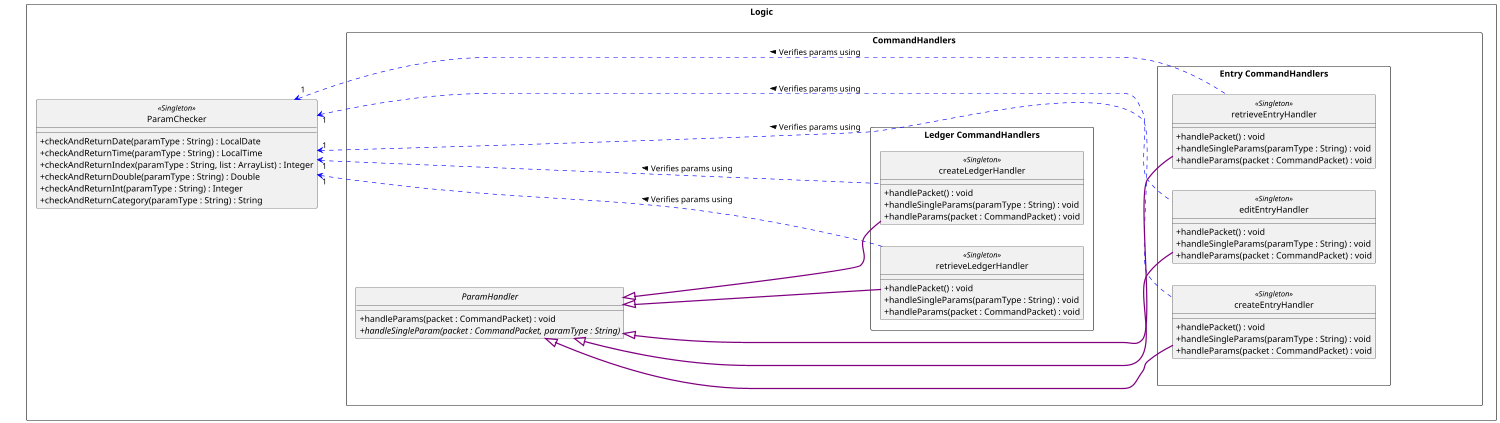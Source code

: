 @startuml
left to right direction
hide circle
scale 1500 width
skinparam classAttributeIconSize 0
skinparam BoxPadding 20
skinparam shadowing false
skinparam package<<Layout>> {
  borderColor Transparent
  backgroundColor Transparent
  fontColor Transparent
  stereotypeFontColor Transparent
}

rectangle Logic {

    package p1 <<Layout>> {
    }

    package p2 <<Layout>> {
    }

    package p3 <<Layout>> {
    }


    class ParamChecker <<Singleton>>{
        + checkAndReturnDate(paramType : String) : LocalDate
        + checkAndReturnTime(paramType : String) : LocalTime
        + checkAndReturnIndex(paramType : String, list : ArrayList) : Integer
        + checkAndReturnDouble(paramType : String) : Double
        + checkAndReturnInt(paramType : String) : Integer
        + checkAndReturnCategory(paramType : String) : String
    }


    p1 -[hidden] p2
    p2 -[hidden] p3
    p2 -[hidden] ParamChecker


rectangle "CommandHandlers"    {
    abstract class ParamHandler {

        + handleParams(packet : CommandPacket) : void
        + {abstract} handleSingleParam(packet : CommandPacket, paramType : String)
    }

    rectangle "Ledger CommandHandlers"    {
        class createLedgerHandler <<Singleton>>{
            + handlePacket() : void
            + handleSingleParams(paramType : String) : void
            + handleParams(packet : CommandPacket) : void
        }
        class retrieveLedgerHandler <<Singleton>>{
            + handlePacket() : void
            + handleSingleParams(paramType : String) : void
            + handleParams(packet : CommandPacket) : void
        }
    }

    package p4 <<Layout>> {
    }

    rectangle "Entry CommandHandlers"    {
        class createEntryHandler <<Singleton>>{
            + handlePacket() : void
            + handleSingleParams(paramType : String) : void
            + handleParams(packet : CommandPacket) : void
        }
        class editEntryHandler <<Singleton>>{
            + handlePacket() : void
            + handleSingleParams(paramType : String) : void
            + handleParams(packet : CommandPacket) : void
        }
        class retrieveEntryHandler <<Singleton>>{
            + handlePacket() : void
            + handleSingleParams(paramType : String) : void
            + handleParams(packet : CommandPacket) : void
        }
    }

    "Entry CommandHandlers"    -[hidden]- p4
    ParamChecker -[hidden]- ParamHandler
}



ParamChecker "1" <... createLedgerHandler #line:blue;text:black : < Verifies params using 
ParamChecker "1" <... retrieveLedgerHandler #line:blue;text:black : < Verifies params using 
ParamChecker "1" <... createEntryHandler #line:blue;text:black : < Verifies params using 
ParamChecker "1" <... editEntryHandler #line:blue;text:black : < Verifies params using 
ParamChecker "1" <... retrieveEntryHandler #line:blue;text:black : < Verifies params using 
ParamHandler <|--- createLedgerHandler #line:purple;line.bold;text:red
ParamHandler <|--- retrieveLedgerHandler #line:purple;line.bold;text:red
ParamHandler <|--- createEntryHandler #line:purple;line.bold;text:red
ParamHandler <|----- retrieveEntryHandler #line:purple;line.bold;text:red
ParamHandler <|--- editEntryHandler #line:purple;line.bold;text:red
}

@enduml